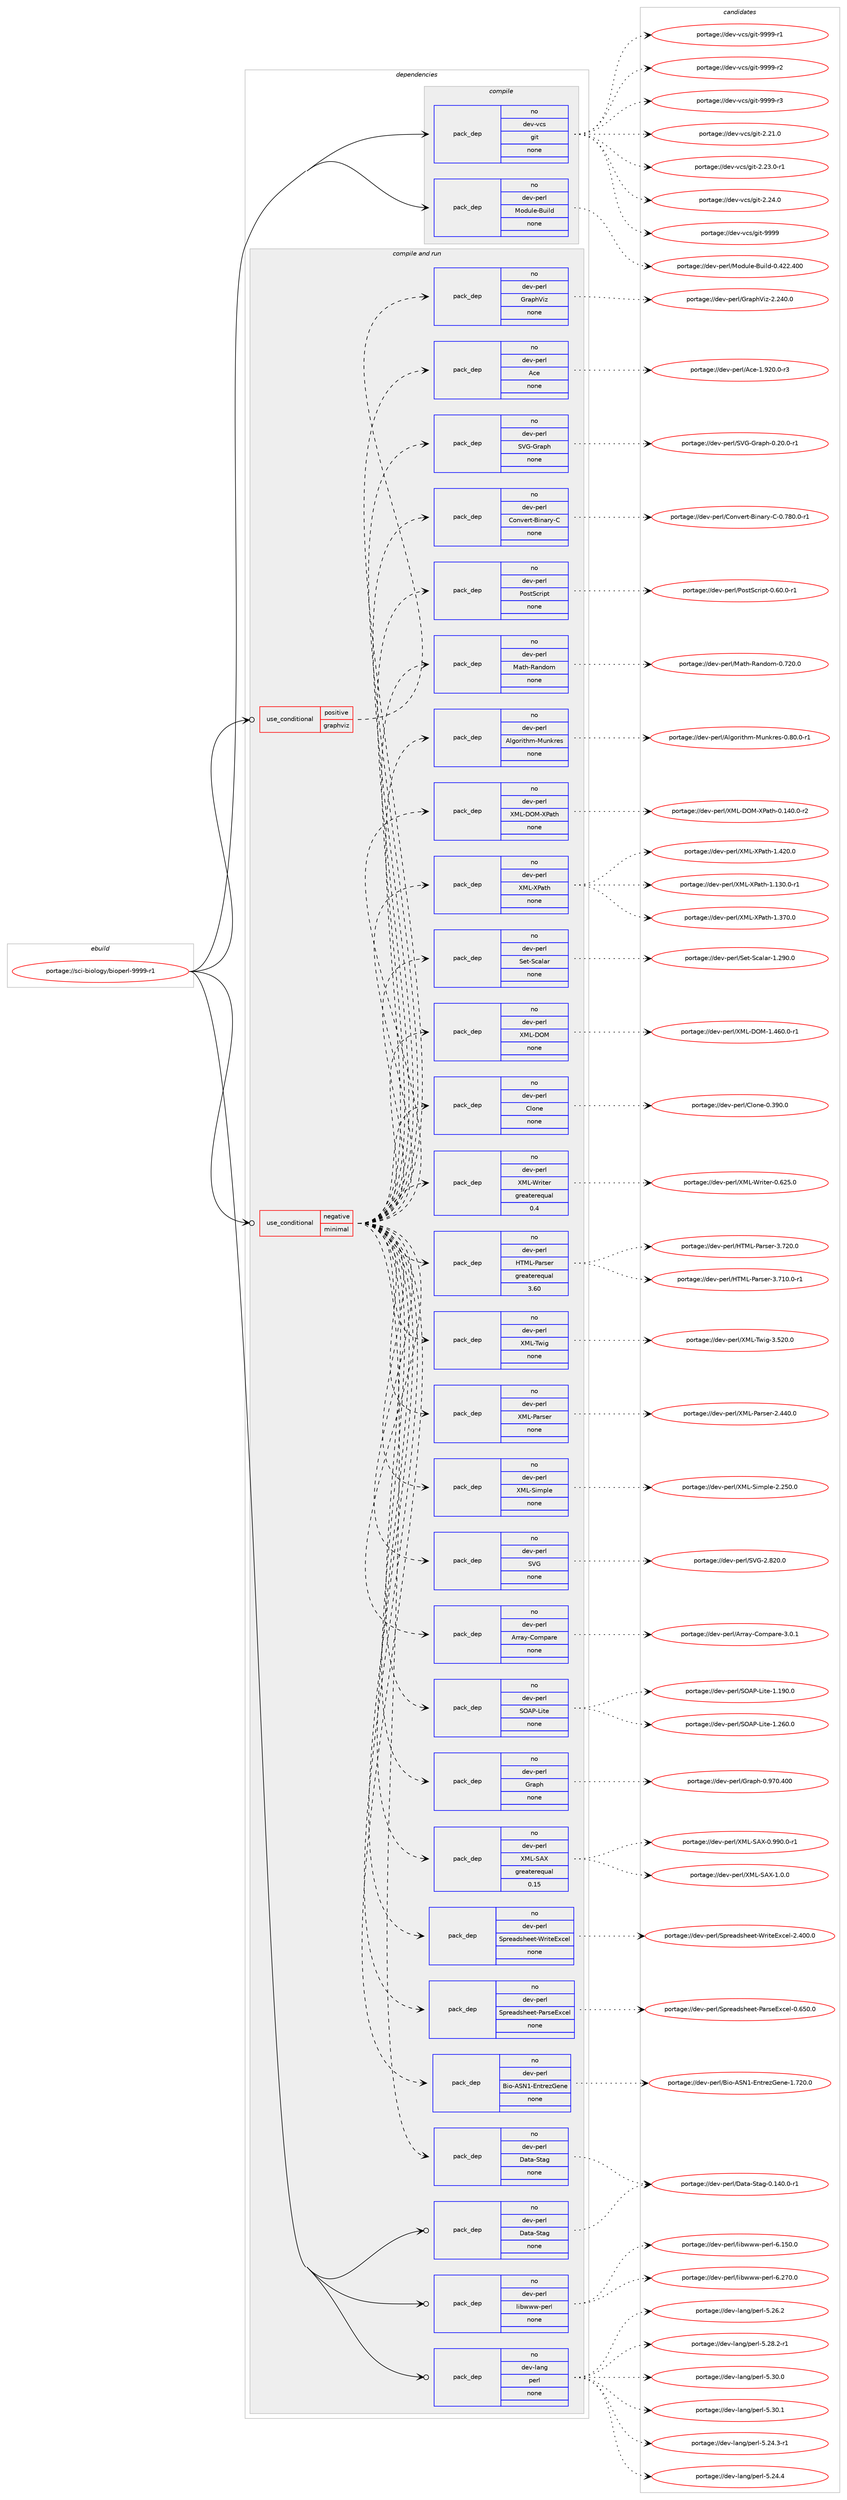 digraph prolog {

# *************
# Graph options
# *************

newrank=true;
concentrate=true;
compound=true;
graph [rankdir=LR,fontname=Helvetica,fontsize=10,ranksep=1.5];#, ranksep=2.5, nodesep=0.2];
edge  [arrowhead=vee];
node  [fontname=Helvetica,fontsize=10];

# **********
# The ebuild
# **********

subgraph cluster_leftcol {
color=gray;
rank=same;
label=<<i>ebuild</i>>;
id [label="portage://sci-biology/bioperl-9999-r1", color=red, width=4, href="../sci-biology/bioperl-9999-r1.svg"];
}

# ****************
# The dependencies
# ****************

subgraph cluster_midcol {
color=gray;
label=<<i>dependencies</i>>;
subgraph cluster_compile {
fillcolor="#eeeeee";
style=filled;
label=<<i>compile</i>>;
subgraph pack281184 {
dependency382738 [label=<<TABLE BORDER="0" CELLBORDER="1" CELLSPACING="0" CELLPADDING="4" WIDTH="220"><TR><TD ROWSPAN="6" CELLPADDING="30">pack_dep</TD></TR><TR><TD WIDTH="110">no</TD></TR><TR><TD>dev-perl</TD></TR><TR><TD>Module-Build</TD></TR><TR><TD>none</TD></TR><TR><TD></TD></TR></TABLE>>, shape=none, color=blue];
}
id:e -> dependency382738:w [weight=20,style="solid",arrowhead="vee"];
subgraph pack281185 {
dependency382739 [label=<<TABLE BORDER="0" CELLBORDER="1" CELLSPACING="0" CELLPADDING="4" WIDTH="220"><TR><TD ROWSPAN="6" CELLPADDING="30">pack_dep</TD></TR><TR><TD WIDTH="110">no</TD></TR><TR><TD>dev-vcs</TD></TR><TR><TD>git</TD></TR><TR><TD>none</TD></TR><TR><TD></TD></TR></TABLE>>, shape=none, color=blue];
}
id:e -> dependency382739:w [weight=20,style="solid",arrowhead="vee"];
}
subgraph cluster_compileandrun {
fillcolor="#eeeeee";
style=filled;
label=<<i>compile and run</i>>;
subgraph cond95107 {
dependency382740 [label=<<TABLE BORDER="0" CELLBORDER="1" CELLSPACING="0" CELLPADDING="4"><TR><TD ROWSPAN="3" CELLPADDING="10">use_conditional</TD></TR><TR><TD>negative</TD></TR><TR><TD>minimal</TD></TR></TABLE>>, shape=none, color=red];
subgraph pack281186 {
dependency382741 [label=<<TABLE BORDER="0" CELLBORDER="1" CELLSPACING="0" CELLPADDING="4" WIDTH="220"><TR><TD ROWSPAN="6" CELLPADDING="30">pack_dep</TD></TR><TR><TD WIDTH="110">no</TD></TR><TR><TD>dev-perl</TD></TR><TR><TD>Ace</TD></TR><TR><TD>none</TD></TR><TR><TD></TD></TR></TABLE>>, shape=none, color=blue];
}
dependency382740:e -> dependency382741:w [weight=20,style="dashed",arrowhead="vee"];
subgraph pack281187 {
dependency382742 [label=<<TABLE BORDER="0" CELLBORDER="1" CELLSPACING="0" CELLPADDING="4" WIDTH="220"><TR><TD ROWSPAN="6" CELLPADDING="30">pack_dep</TD></TR><TR><TD WIDTH="110">no</TD></TR><TR><TD>dev-perl</TD></TR><TR><TD>Bio-ASN1-EntrezGene</TD></TR><TR><TD>none</TD></TR><TR><TD></TD></TR></TABLE>>, shape=none, color=blue];
}
dependency382740:e -> dependency382742:w [weight=20,style="dashed",arrowhead="vee"];
subgraph pack281188 {
dependency382743 [label=<<TABLE BORDER="0" CELLBORDER="1" CELLSPACING="0" CELLPADDING="4" WIDTH="220"><TR><TD ROWSPAN="6" CELLPADDING="30">pack_dep</TD></TR><TR><TD WIDTH="110">no</TD></TR><TR><TD>dev-perl</TD></TR><TR><TD>Spreadsheet-ParseExcel</TD></TR><TR><TD>none</TD></TR><TR><TD></TD></TR></TABLE>>, shape=none, color=blue];
}
dependency382740:e -> dependency382743:w [weight=20,style="dashed",arrowhead="vee"];
subgraph pack281189 {
dependency382744 [label=<<TABLE BORDER="0" CELLBORDER="1" CELLSPACING="0" CELLPADDING="4" WIDTH="220"><TR><TD ROWSPAN="6" CELLPADDING="30">pack_dep</TD></TR><TR><TD WIDTH="110">no</TD></TR><TR><TD>dev-perl</TD></TR><TR><TD>Spreadsheet-WriteExcel</TD></TR><TR><TD>none</TD></TR><TR><TD></TD></TR></TABLE>>, shape=none, color=blue];
}
dependency382740:e -> dependency382744:w [weight=20,style="dashed",arrowhead="vee"];
subgraph pack281190 {
dependency382745 [label=<<TABLE BORDER="0" CELLBORDER="1" CELLSPACING="0" CELLPADDING="4" WIDTH="220"><TR><TD ROWSPAN="6" CELLPADDING="30">pack_dep</TD></TR><TR><TD WIDTH="110">no</TD></TR><TR><TD>dev-perl</TD></TR><TR><TD>XML-SAX</TD></TR><TR><TD>greaterequal</TD></TR><TR><TD>0.15</TD></TR></TABLE>>, shape=none, color=blue];
}
dependency382740:e -> dependency382745:w [weight=20,style="dashed",arrowhead="vee"];
subgraph pack281191 {
dependency382746 [label=<<TABLE BORDER="0" CELLBORDER="1" CELLSPACING="0" CELLPADDING="4" WIDTH="220"><TR><TD ROWSPAN="6" CELLPADDING="30">pack_dep</TD></TR><TR><TD WIDTH="110">no</TD></TR><TR><TD>dev-perl</TD></TR><TR><TD>Graph</TD></TR><TR><TD>none</TD></TR><TR><TD></TD></TR></TABLE>>, shape=none, color=blue];
}
dependency382740:e -> dependency382746:w [weight=20,style="dashed",arrowhead="vee"];
subgraph pack281192 {
dependency382747 [label=<<TABLE BORDER="0" CELLBORDER="1" CELLSPACING="0" CELLPADDING="4" WIDTH="220"><TR><TD ROWSPAN="6" CELLPADDING="30">pack_dep</TD></TR><TR><TD WIDTH="110">no</TD></TR><TR><TD>dev-perl</TD></TR><TR><TD>SOAP-Lite</TD></TR><TR><TD>none</TD></TR><TR><TD></TD></TR></TABLE>>, shape=none, color=blue];
}
dependency382740:e -> dependency382747:w [weight=20,style="dashed",arrowhead="vee"];
subgraph pack281193 {
dependency382748 [label=<<TABLE BORDER="0" CELLBORDER="1" CELLSPACING="0" CELLPADDING="4" WIDTH="220"><TR><TD ROWSPAN="6" CELLPADDING="30">pack_dep</TD></TR><TR><TD WIDTH="110">no</TD></TR><TR><TD>dev-perl</TD></TR><TR><TD>Array-Compare</TD></TR><TR><TD>none</TD></TR><TR><TD></TD></TR></TABLE>>, shape=none, color=blue];
}
dependency382740:e -> dependency382748:w [weight=20,style="dashed",arrowhead="vee"];
subgraph pack281194 {
dependency382749 [label=<<TABLE BORDER="0" CELLBORDER="1" CELLSPACING="0" CELLPADDING="4" WIDTH="220"><TR><TD ROWSPAN="6" CELLPADDING="30">pack_dep</TD></TR><TR><TD WIDTH="110">no</TD></TR><TR><TD>dev-perl</TD></TR><TR><TD>SVG</TD></TR><TR><TD>none</TD></TR><TR><TD></TD></TR></TABLE>>, shape=none, color=blue];
}
dependency382740:e -> dependency382749:w [weight=20,style="dashed",arrowhead="vee"];
subgraph pack281195 {
dependency382750 [label=<<TABLE BORDER="0" CELLBORDER="1" CELLSPACING="0" CELLPADDING="4" WIDTH="220"><TR><TD ROWSPAN="6" CELLPADDING="30">pack_dep</TD></TR><TR><TD WIDTH="110">no</TD></TR><TR><TD>dev-perl</TD></TR><TR><TD>XML-Simple</TD></TR><TR><TD>none</TD></TR><TR><TD></TD></TR></TABLE>>, shape=none, color=blue];
}
dependency382740:e -> dependency382750:w [weight=20,style="dashed",arrowhead="vee"];
subgraph pack281196 {
dependency382751 [label=<<TABLE BORDER="0" CELLBORDER="1" CELLSPACING="0" CELLPADDING="4" WIDTH="220"><TR><TD ROWSPAN="6" CELLPADDING="30">pack_dep</TD></TR><TR><TD WIDTH="110">no</TD></TR><TR><TD>dev-perl</TD></TR><TR><TD>XML-Parser</TD></TR><TR><TD>none</TD></TR><TR><TD></TD></TR></TABLE>>, shape=none, color=blue];
}
dependency382740:e -> dependency382751:w [weight=20,style="dashed",arrowhead="vee"];
subgraph pack281197 {
dependency382752 [label=<<TABLE BORDER="0" CELLBORDER="1" CELLSPACING="0" CELLPADDING="4" WIDTH="220"><TR><TD ROWSPAN="6" CELLPADDING="30">pack_dep</TD></TR><TR><TD WIDTH="110">no</TD></TR><TR><TD>dev-perl</TD></TR><TR><TD>XML-Twig</TD></TR><TR><TD>none</TD></TR><TR><TD></TD></TR></TABLE>>, shape=none, color=blue];
}
dependency382740:e -> dependency382752:w [weight=20,style="dashed",arrowhead="vee"];
subgraph pack281198 {
dependency382753 [label=<<TABLE BORDER="0" CELLBORDER="1" CELLSPACING="0" CELLPADDING="4" WIDTH="220"><TR><TD ROWSPAN="6" CELLPADDING="30">pack_dep</TD></TR><TR><TD WIDTH="110">no</TD></TR><TR><TD>dev-perl</TD></TR><TR><TD>HTML-Parser</TD></TR><TR><TD>greaterequal</TD></TR><TR><TD>3.60</TD></TR></TABLE>>, shape=none, color=blue];
}
dependency382740:e -> dependency382753:w [weight=20,style="dashed",arrowhead="vee"];
subgraph pack281199 {
dependency382754 [label=<<TABLE BORDER="0" CELLBORDER="1" CELLSPACING="0" CELLPADDING="4" WIDTH="220"><TR><TD ROWSPAN="6" CELLPADDING="30">pack_dep</TD></TR><TR><TD WIDTH="110">no</TD></TR><TR><TD>dev-perl</TD></TR><TR><TD>XML-Writer</TD></TR><TR><TD>greaterequal</TD></TR><TR><TD>0.4</TD></TR></TABLE>>, shape=none, color=blue];
}
dependency382740:e -> dependency382754:w [weight=20,style="dashed",arrowhead="vee"];
subgraph pack281200 {
dependency382755 [label=<<TABLE BORDER="0" CELLBORDER="1" CELLSPACING="0" CELLPADDING="4" WIDTH="220"><TR><TD ROWSPAN="6" CELLPADDING="30">pack_dep</TD></TR><TR><TD WIDTH="110">no</TD></TR><TR><TD>dev-perl</TD></TR><TR><TD>Clone</TD></TR><TR><TD>none</TD></TR><TR><TD></TD></TR></TABLE>>, shape=none, color=blue];
}
dependency382740:e -> dependency382755:w [weight=20,style="dashed",arrowhead="vee"];
subgraph pack281201 {
dependency382756 [label=<<TABLE BORDER="0" CELLBORDER="1" CELLSPACING="0" CELLPADDING="4" WIDTH="220"><TR><TD ROWSPAN="6" CELLPADDING="30">pack_dep</TD></TR><TR><TD WIDTH="110">no</TD></TR><TR><TD>dev-perl</TD></TR><TR><TD>XML-DOM</TD></TR><TR><TD>none</TD></TR><TR><TD></TD></TR></TABLE>>, shape=none, color=blue];
}
dependency382740:e -> dependency382756:w [weight=20,style="dashed",arrowhead="vee"];
subgraph pack281202 {
dependency382757 [label=<<TABLE BORDER="0" CELLBORDER="1" CELLSPACING="0" CELLPADDING="4" WIDTH="220"><TR><TD ROWSPAN="6" CELLPADDING="30">pack_dep</TD></TR><TR><TD WIDTH="110">no</TD></TR><TR><TD>dev-perl</TD></TR><TR><TD>Set-Scalar</TD></TR><TR><TD>none</TD></TR><TR><TD></TD></TR></TABLE>>, shape=none, color=blue];
}
dependency382740:e -> dependency382757:w [weight=20,style="dashed",arrowhead="vee"];
subgraph pack281203 {
dependency382758 [label=<<TABLE BORDER="0" CELLBORDER="1" CELLSPACING="0" CELLPADDING="4" WIDTH="220"><TR><TD ROWSPAN="6" CELLPADDING="30">pack_dep</TD></TR><TR><TD WIDTH="110">no</TD></TR><TR><TD>dev-perl</TD></TR><TR><TD>XML-XPath</TD></TR><TR><TD>none</TD></TR><TR><TD></TD></TR></TABLE>>, shape=none, color=blue];
}
dependency382740:e -> dependency382758:w [weight=20,style="dashed",arrowhead="vee"];
subgraph pack281204 {
dependency382759 [label=<<TABLE BORDER="0" CELLBORDER="1" CELLSPACING="0" CELLPADDING="4" WIDTH="220"><TR><TD ROWSPAN="6" CELLPADDING="30">pack_dep</TD></TR><TR><TD WIDTH="110">no</TD></TR><TR><TD>dev-perl</TD></TR><TR><TD>XML-DOM-XPath</TD></TR><TR><TD>none</TD></TR><TR><TD></TD></TR></TABLE>>, shape=none, color=blue];
}
dependency382740:e -> dependency382759:w [weight=20,style="dashed",arrowhead="vee"];
subgraph pack281205 {
dependency382760 [label=<<TABLE BORDER="0" CELLBORDER="1" CELLSPACING="0" CELLPADDING="4" WIDTH="220"><TR><TD ROWSPAN="6" CELLPADDING="30">pack_dep</TD></TR><TR><TD WIDTH="110">no</TD></TR><TR><TD>dev-perl</TD></TR><TR><TD>Algorithm-Munkres</TD></TR><TR><TD>none</TD></TR><TR><TD></TD></TR></TABLE>>, shape=none, color=blue];
}
dependency382740:e -> dependency382760:w [weight=20,style="dashed",arrowhead="vee"];
subgraph pack281206 {
dependency382761 [label=<<TABLE BORDER="0" CELLBORDER="1" CELLSPACING="0" CELLPADDING="4" WIDTH="220"><TR><TD ROWSPAN="6" CELLPADDING="30">pack_dep</TD></TR><TR><TD WIDTH="110">no</TD></TR><TR><TD>dev-perl</TD></TR><TR><TD>Data-Stag</TD></TR><TR><TD>none</TD></TR><TR><TD></TD></TR></TABLE>>, shape=none, color=blue];
}
dependency382740:e -> dependency382761:w [weight=20,style="dashed",arrowhead="vee"];
subgraph pack281207 {
dependency382762 [label=<<TABLE BORDER="0" CELLBORDER="1" CELLSPACING="0" CELLPADDING="4" WIDTH="220"><TR><TD ROWSPAN="6" CELLPADDING="30">pack_dep</TD></TR><TR><TD WIDTH="110">no</TD></TR><TR><TD>dev-perl</TD></TR><TR><TD>Math-Random</TD></TR><TR><TD>none</TD></TR><TR><TD></TD></TR></TABLE>>, shape=none, color=blue];
}
dependency382740:e -> dependency382762:w [weight=20,style="dashed",arrowhead="vee"];
subgraph pack281208 {
dependency382763 [label=<<TABLE BORDER="0" CELLBORDER="1" CELLSPACING="0" CELLPADDING="4" WIDTH="220"><TR><TD ROWSPAN="6" CELLPADDING="30">pack_dep</TD></TR><TR><TD WIDTH="110">no</TD></TR><TR><TD>dev-perl</TD></TR><TR><TD>PostScript</TD></TR><TR><TD>none</TD></TR><TR><TD></TD></TR></TABLE>>, shape=none, color=blue];
}
dependency382740:e -> dependency382763:w [weight=20,style="dashed",arrowhead="vee"];
subgraph pack281209 {
dependency382764 [label=<<TABLE BORDER="0" CELLBORDER="1" CELLSPACING="0" CELLPADDING="4" WIDTH="220"><TR><TD ROWSPAN="6" CELLPADDING="30">pack_dep</TD></TR><TR><TD WIDTH="110">no</TD></TR><TR><TD>dev-perl</TD></TR><TR><TD>Convert-Binary-C</TD></TR><TR><TD>none</TD></TR><TR><TD></TD></TR></TABLE>>, shape=none, color=blue];
}
dependency382740:e -> dependency382764:w [weight=20,style="dashed",arrowhead="vee"];
subgraph pack281210 {
dependency382765 [label=<<TABLE BORDER="0" CELLBORDER="1" CELLSPACING="0" CELLPADDING="4" WIDTH="220"><TR><TD ROWSPAN="6" CELLPADDING="30">pack_dep</TD></TR><TR><TD WIDTH="110">no</TD></TR><TR><TD>dev-perl</TD></TR><TR><TD>SVG-Graph</TD></TR><TR><TD>none</TD></TR><TR><TD></TD></TR></TABLE>>, shape=none, color=blue];
}
dependency382740:e -> dependency382765:w [weight=20,style="dashed",arrowhead="vee"];
}
id:e -> dependency382740:w [weight=20,style="solid",arrowhead="odotvee"];
subgraph cond95108 {
dependency382766 [label=<<TABLE BORDER="0" CELLBORDER="1" CELLSPACING="0" CELLPADDING="4"><TR><TD ROWSPAN="3" CELLPADDING="10">use_conditional</TD></TR><TR><TD>positive</TD></TR><TR><TD>graphviz</TD></TR></TABLE>>, shape=none, color=red];
subgraph pack281211 {
dependency382767 [label=<<TABLE BORDER="0" CELLBORDER="1" CELLSPACING="0" CELLPADDING="4" WIDTH="220"><TR><TD ROWSPAN="6" CELLPADDING="30">pack_dep</TD></TR><TR><TD WIDTH="110">no</TD></TR><TR><TD>dev-perl</TD></TR><TR><TD>GraphViz</TD></TR><TR><TD>none</TD></TR><TR><TD></TD></TR></TABLE>>, shape=none, color=blue];
}
dependency382766:e -> dependency382767:w [weight=20,style="dashed",arrowhead="vee"];
}
id:e -> dependency382766:w [weight=20,style="solid",arrowhead="odotvee"];
subgraph pack281212 {
dependency382768 [label=<<TABLE BORDER="0" CELLBORDER="1" CELLSPACING="0" CELLPADDING="4" WIDTH="220"><TR><TD ROWSPAN="6" CELLPADDING="30">pack_dep</TD></TR><TR><TD WIDTH="110">no</TD></TR><TR><TD>dev-lang</TD></TR><TR><TD>perl</TD></TR><TR><TD>none</TD></TR><TR><TD></TD></TR></TABLE>>, shape=none, color=blue];
}
id:e -> dependency382768:w [weight=20,style="solid",arrowhead="odotvee"];
subgraph pack281213 {
dependency382769 [label=<<TABLE BORDER="0" CELLBORDER="1" CELLSPACING="0" CELLPADDING="4" WIDTH="220"><TR><TD ROWSPAN="6" CELLPADDING="30">pack_dep</TD></TR><TR><TD WIDTH="110">no</TD></TR><TR><TD>dev-perl</TD></TR><TR><TD>Data-Stag</TD></TR><TR><TD>none</TD></TR><TR><TD></TD></TR></TABLE>>, shape=none, color=blue];
}
id:e -> dependency382769:w [weight=20,style="solid",arrowhead="odotvee"];
subgraph pack281214 {
dependency382770 [label=<<TABLE BORDER="0" CELLBORDER="1" CELLSPACING="0" CELLPADDING="4" WIDTH="220"><TR><TD ROWSPAN="6" CELLPADDING="30">pack_dep</TD></TR><TR><TD WIDTH="110">no</TD></TR><TR><TD>dev-perl</TD></TR><TR><TD>libwww-perl</TD></TR><TR><TD>none</TD></TR><TR><TD></TD></TR></TABLE>>, shape=none, color=blue];
}
id:e -> dependency382770:w [weight=20,style="solid",arrowhead="odotvee"];
}
subgraph cluster_run {
fillcolor="#eeeeee";
style=filled;
label=<<i>run</i>>;
}
}

# **************
# The candidates
# **************

subgraph cluster_choices {
rank=same;
color=gray;
label=<<i>candidates</i>>;

subgraph choice281184 {
color=black;
nodesep=1;
choiceportage100101118451121011141084777111100117108101456611710510810045484652505046524848 [label="portage://dev-perl/Module-Build-0.422.400", color=red, width=4,href="../dev-perl/Module-Build-0.422.400.svg"];
dependency382738:e -> choiceportage100101118451121011141084777111100117108101456611710510810045484652505046524848:w [style=dotted,weight="100"];
}
subgraph choice281185 {
color=black;
nodesep=1;
choiceportage10010111845118991154710310511645504650494648 [label="portage://dev-vcs/git-2.21.0", color=red, width=4,href="../dev-vcs/git-2.21.0.svg"];
choiceportage100101118451189911547103105116455046505146484511449 [label="portage://dev-vcs/git-2.23.0-r1", color=red, width=4,href="../dev-vcs/git-2.23.0-r1.svg"];
choiceportage10010111845118991154710310511645504650524648 [label="portage://dev-vcs/git-2.24.0", color=red, width=4,href="../dev-vcs/git-2.24.0.svg"];
choiceportage1001011184511899115471031051164557575757 [label="portage://dev-vcs/git-9999", color=red, width=4,href="../dev-vcs/git-9999.svg"];
choiceportage10010111845118991154710310511645575757574511449 [label="portage://dev-vcs/git-9999-r1", color=red, width=4,href="../dev-vcs/git-9999-r1.svg"];
choiceportage10010111845118991154710310511645575757574511450 [label="portage://dev-vcs/git-9999-r2", color=red, width=4,href="../dev-vcs/git-9999-r2.svg"];
choiceportage10010111845118991154710310511645575757574511451 [label="portage://dev-vcs/git-9999-r3", color=red, width=4,href="../dev-vcs/git-9999-r3.svg"];
dependency382739:e -> choiceportage10010111845118991154710310511645504650494648:w [style=dotted,weight="100"];
dependency382739:e -> choiceportage100101118451189911547103105116455046505146484511449:w [style=dotted,weight="100"];
dependency382739:e -> choiceportage10010111845118991154710310511645504650524648:w [style=dotted,weight="100"];
dependency382739:e -> choiceportage1001011184511899115471031051164557575757:w [style=dotted,weight="100"];
dependency382739:e -> choiceportage10010111845118991154710310511645575757574511449:w [style=dotted,weight="100"];
dependency382739:e -> choiceportage10010111845118991154710310511645575757574511450:w [style=dotted,weight="100"];
dependency382739:e -> choiceportage10010111845118991154710310511645575757574511451:w [style=dotted,weight="100"];
}
subgraph choice281186 {
color=black;
nodesep=1;
choiceportage1001011184511210111410847659910145494657504846484511451 [label="portage://dev-perl/Ace-1.920.0-r3", color=red, width=4,href="../dev-perl/Ace-1.920.0-r3.svg"];
dependency382741:e -> choiceportage1001011184511210111410847659910145494657504846484511451:w [style=dotted,weight="100"];
}
subgraph choice281187 {
color=black;
nodesep=1;
choiceportage10010111845112101114108476610511145658378494569110116114101122711011101014549465550484648 [label="portage://dev-perl/Bio-ASN1-EntrezGene-1.720.0", color=red, width=4,href="../dev-perl/Bio-ASN1-EntrezGene-1.720.0.svg"];
dependency382742:e -> choiceportage10010111845112101114108476610511145658378494569110116114101122711011101014549465550484648:w [style=dotted,weight="100"];
}
subgraph choice281188 {
color=black;
nodesep=1;
choiceportage1001011184511210111410847831121141019710011510410110111645809711411510169120991011084548465453484648 [label="portage://dev-perl/Spreadsheet-ParseExcel-0.650.0", color=red, width=4,href="../dev-perl/Spreadsheet-ParseExcel-0.650.0.svg"];
dependency382743:e -> choiceportage1001011184511210111410847831121141019710011510410110111645809711411510169120991011084548465453484648:w [style=dotted,weight="100"];
}
subgraph choice281189 {
color=black;
nodesep=1;
choiceportage10010111845112101114108478311211410197100115104101101116458711410511610169120991011084550465248484648 [label="portage://dev-perl/Spreadsheet-WriteExcel-2.400.0", color=red, width=4,href="../dev-perl/Spreadsheet-WriteExcel-2.400.0.svg"];
dependency382744:e -> choiceportage10010111845112101114108478311211410197100115104101101116458711410511610169120991011084550465248484648:w [style=dotted,weight="100"];
}
subgraph choice281190 {
color=black;
nodesep=1;
choiceportage10010111845112101114108478877764583658845484657574846484511449 [label="portage://dev-perl/XML-SAX-0.990.0-r1", color=red, width=4,href="../dev-perl/XML-SAX-0.990.0-r1.svg"];
choiceportage100101118451121011141084788777645836588454946484648 [label="portage://dev-perl/XML-SAX-1.0.0", color=red, width=4,href="../dev-perl/XML-SAX-1.0.0.svg"];
dependency382745:e -> choiceportage10010111845112101114108478877764583658845484657574846484511449:w [style=dotted,weight="100"];
dependency382745:e -> choiceportage100101118451121011141084788777645836588454946484648:w [style=dotted,weight="100"];
}
subgraph choice281191 {
color=black;
nodesep=1;
choiceportage1001011184511210111410847711149711210445484657554846524848 [label="portage://dev-perl/Graph-0.970.400", color=red, width=4,href="../dev-perl/Graph-0.970.400.svg"];
dependency382746:e -> choiceportage1001011184511210111410847711149711210445484657554846524848:w [style=dotted,weight="100"];
}
subgraph choice281192 {
color=black;
nodesep=1;
choiceportage10010111845112101114108478379658045761051161014549464957484648 [label="portage://dev-perl/SOAP-Lite-1.190.0", color=red, width=4,href="../dev-perl/SOAP-Lite-1.190.0.svg"];
choiceportage10010111845112101114108478379658045761051161014549465054484648 [label="portage://dev-perl/SOAP-Lite-1.260.0", color=red, width=4,href="../dev-perl/SOAP-Lite-1.260.0.svg"];
dependency382747:e -> choiceportage10010111845112101114108478379658045761051161014549464957484648:w [style=dotted,weight="100"];
dependency382747:e -> choiceportage10010111845112101114108478379658045761051161014549465054484648:w [style=dotted,weight="100"];
}
subgraph choice281193 {
color=black;
nodesep=1;
choiceportage10010111845112101114108476511411497121456711110911297114101455146484649 [label="portage://dev-perl/Array-Compare-3.0.1", color=red, width=4,href="../dev-perl/Array-Compare-3.0.1.svg"];
dependency382748:e -> choiceportage10010111845112101114108476511411497121456711110911297114101455146484649:w [style=dotted,weight="100"];
}
subgraph choice281194 {
color=black;
nodesep=1;
choiceportage10010111845112101114108478386714550465650484648 [label="portage://dev-perl/SVG-2.820.0", color=red, width=4,href="../dev-perl/SVG-2.820.0.svg"];
dependency382749:e -> choiceportage10010111845112101114108478386714550465650484648:w [style=dotted,weight="100"];
}
subgraph choice281195 {
color=black;
nodesep=1;
choiceportage100101118451121011141084788777645831051091121081014550465053484648 [label="portage://dev-perl/XML-Simple-2.250.0", color=red, width=4,href="../dev-perl/XML-Simple-2.250.0.svg"];
dependency382750:e -> choiceportage100101118451121011141084788777645831051091121081014550465053484648:w [style=dotted,weight="100"];
}
subgraph choice281196 {
color=black;
nodesep=1;
choiceportage10010111845112101114108478877764580971141151011144550465252484648 [label="portage://dev-perl/XML-Parser-2.440.0", color=red, width=4,href="../dev-perl/XML-Parser-2.440.0.svg"];
dependency382751:e -> choiceportage10010111845112101114108478877764580971141151011144550465252484648:w [style=dotted,weight="100"];
}
subgraph choice281197 {
color=black;
nodesep=1;
choiceportage100101118451121011141084788777645841191051034551465350484648 [label="portage://dev-perl/XML-Twig-3.520.0", color=red, width=4,href="../dev-perl/XML-Twig-3.520.0.svg"];
dependency382752:e -> choiceportage100101118451121011141084788777645841191051034551465350484648:w [style=dotted,weight="100"];
}
subgraph choice281198 {
color=black;
nodesep=1;
choiceportage10010111845112101114108477284777645809711411510111445514655494846484511449 [label="portage://dev-perl/HTML-Parser-3.710.0-r1", color=red, width=4,href="../dev-perl/HTML-Parser-3.710.0-r1.svg"];
choiceportage1001011184511210111410847728477764580971141151011144551465550484648 [label="portage://dev-perl/HTML-Parser-3.720.0", color=red, width=4,href="../dev-perl/HTML-Parser-3.720.0.svg"];
dependency382753:e -> choiceportage10010111845112101114108477284777645809711411510111445514655494846484511449:w [style=dotted,weight="100"];
dependency382753:e -> choiceportage1001011184511210111410847728477764580971141151011144551465550484648:w [style=dotted,weight="100"];
}
subgraph choice281199 {
color=black;
nodesep=1;
choiceportage100101118451121011141084788777645871141051161011144548465450534648 [label="portage://dev-perl/XML-Writer-0.625.0", color=red, width=4,href="../dev-perl/XML-Writer-0.625.0.svg"];
dependency382754:e -> choiceportage100101118451121011141084788777645871141051161011144548465450534648:w [style=dotted,weight="100"];
}
subgraph choice281200 {
color=black;
nodesep=1;
choiceportage1001011184511210111410847671081111101014548465157484648 [label="portage://dev-perl/Clone-0.390.0", color=red, width=4,href="../dev-perl/Clone-0.390.0.svg"];
dependency382755:e -> choiceportage1001011184511210111410847671081111101014548465157484648:w [style=dotted,weight="100"];
}
subgraph choice281201 {
color=black;
nodesep=1;
choiceportage10010111845112101114108478877764568797745494652544846484511449 [label="portage://dev-perl/XML-DOM-1.460.0-r1", color=red, width=4,href="../dev-perl/XML-DOM-1.460.0-r1.svg"];
dependency382756:e -> choiceportage10010111845112101114108478877764568797745494652544846484511449:w [style=dotted,weight="100"];
}
subgraph choice281202 {
color=black;
nodesep=1;
choiceportage10010111845112101114108478310111645839997108971144549465057484648 [label="portage://dev-perl/Set-Scalar-1.290.0", color=red, width=4,href="../dev-perl/Set-Scalar-1.290.0.svg"];
dependency382757:e -> choiceportage10010111845112101114108478310111645839997108971144549465057484648:w [style=dotted,weight="100"];
}
subgraph choice281203 {
color=black;
nodesep=1;
choiceportage10010111845112101114108478877764588809711610445494649514846484511449 [label="portage://dev-perl/XML-XPath-1.130.0-r1", color=red, width=4,href="../dev-perl/XML-XPath-1.130.0-r1.svg"];
choiceportage1001011184511210111410847887776458880971161044549465155484648 [label="portage://dev-perl/XML-XPath-1.370.0", color=red, width=4,href="../dev-perl/XML-XPath-1.370.0.svg"];
choiceportage1001011184511210111410847887776458880971161044549465250484648 [label="portage://dev-perl/XML-XPath-1.420.0", color=red, width=4,href="../dev-perl/XML-XPath-1.420.0.svg"];
dependency382758:e -> choiceportage10010111845112101114108478877764588809711610445494649514846484511449:w [style=dotted,weight="100"];
dependency382758:e -> choiceportage1001011184511210111410847887776458880971161044549465155484648:w [style=dotted,weight="100"];
dependency382758:e -> choiceportage1001011184511210111410847887776458880971161044549465250484648:w [style=dotted,weight="100"];
}
subgraph choice281204 {
color=black;
nodesep=1;
choiceportage1001011184511210111410847887776456879774588809711610445484649524846484511450 [label="portage://dev-perl/XML-DOM-XPath-0.140.0-r2", color=red, width=4,href="../dev-perl/XML-DOM-XPath-0.140.0-r2.svg"];
dependency382759:e -> choiceportage1001011184511210111410847887776456879774588809711610445484649524846484511450:w [style=dotted,weight="100"];
}
subgraph choice281205 {
color=black;
nodesep=1;
choiceportage1001011184511210111410847651081031111141051161041094577117110107114101115454846564846484511449 [label="portage://dev-perl/Algorithm-Munkres-0.80.0-r1", color=red, width=4,href="../dev-perl/Algorithm-Munkres-0.80.0-r1.svg"];
dependency382760:e -> choiceportage1001011184511210111410847651081031111141051161041094577117110107114101115454846564846484511449:w [style=dotted,weight="100"];
}
subgraph choice281206 {
color=black;
nodesep=1;
choiceportage100101118451121011141084768971169745831169710345484649524846484511449 [label="portage://dev-perl/Data-Stag-0.140.0-r1", color=red, width=4,href="../dev-perl/Data-Stag-0.140.0-r1.svg"];
dependency382761:e -> choiceportage100101118451121011141084768971169745831169710345484649524846484511449:w [style=dotted,weight="100"];
}
subgraph choice281207 {
color=black;
nodesep=1;
choiceportage100101118451121011141084777971161044582971101001111094548465550484648 [label="portage://dev-perl/Math-Random-0.720.0", color=red, width=4,href="../dev-perl/Math-Random-0.720.0.svg"];
dependency382762:e -> choiceportage100101118451121011141084777971161044582971101001111094548465550484648:w [style=dotted,weight="100"];
}
subgraph choice281208 {
color=black;
nodesep=1;
choiceportage1001011184511210111410847801111151168399114105112116454846544846484511449 [label="portage://dev-perl/PostScript-0.60.0-r1", color=red, width=4,href="../dev-perl/PostScript-0.60.0-r1.svg"];
dependency382763:e -> choiceportage1001011184511210111410847801111151168399114105112116454846544846484511449:w [style=dotted,weight="100"];
}
subgraph choice281209 {
color=black;
nodesep=1;
choiceportage100101118451121011141084767111110118101114116456610511097114121456745484655564846484511449 [label="portage://dev-perl/Convert-Binary-C-0.780.0-r1", color=red, width=4,href="../dev-perl/Convert-Binary-C-0.780.0-r1.svg"];
dependency382764:e -> choiceportage100101118451121011141084767111110118101114116456610511097114121456745484655564846484511449:w [style=dotted,weight="100"];
}
subgraph choice281210 {
color=black;
nodesep=1;
choiceportage1001011184511210111410847838671457111497112104454846504846484511449 [label="portage://dev-perl/SVG-Graph-0.20.0-r1", color=red, width=4,href="../dev-perl/SVG-Graph-0.20.0-r1.svg"];
dependency382765:e -> choiceportage1001011184511210111410847838671457111497112104454846504846484511449:w [style=dotted,weight="100"];
}
subgraph choice281211 {
color=black;
nodesep=1;
choiceportage10010111845112101114108477111497112104861051224550465052484648 [label="portage://dev-perl/GraphViz-2.240.0", color=red, width=4,href="../dev-perl/GraphViz-2.240.0.svg"];
dependency382767:e -> choiceportage10010111845112101114108477111497112104861051224550465052484648:w [style=dotted,weight="100"];
}
subgraph choice281212 {
color=black;
nodesep=1;
choiceportage100101118451089711010347112101114108455346505246514511449 [label="portage://dev-lang/perl-5.24.3-r1", color=red, width=4,href="../dev-lang/perl-5.24.3-r1.svg"];
choiceportage10010111845108971101034711210111410845534650524652 [label="portage://dev-lang/perl-5.24.4", color=red, width=4,href="../dev-lang/perl-5.24.4.svg"];
choiceportage10010111845108971101034711210111410845534650544650 [label="portage://dev-lang/perl-5.26.2", color=red, width=4,href="../dev-lang/perl-5.26.2.svg"];
choiceportage100101118451089711010347112101114108455346505646504511449 [label="portage://dev-lang/perl-5.28.2-r1", color=red, width=4,href="../dev-lang/perl-5.28.2-r1.svg"];
choiceportage10010111845108971101034711210111410845534651484648 [label="portage://dev-lang/perl-5.30.0", color=red, width=4,href="../dev-lang/perl-5.30.0.svg"];
choiceportage10010111845108971101034711210111410845534651484649 [label="portage://dev-lang/perl-5.30.1", color=red, width=4,href="../dev-lang/perl-5.30.1.svg"];
dependency382768:e -> choiceportage100101118451089711010347112101114108455346505246514511449:w [style=dotted,weight="100"];
dependency382768:e -> choiceportage10010111845108971101034711210111410845534650524652:w [style=dotted,weight="100"];
dependency382768:e -> choiceportage10010111845108971101034711210111410845534650544650:w [style=dotted,weight="100"];
dependency382768:e -> choiceportage100101118451089711010347112101114108455346505646504511449:w [style=dotted,weight="100"];
dependency382768:e -> choiceportage10010111845108971101034711210111410845534651484648:w [style=dotted,weight="100"];
dependency382768:e -> choiceportage10010111845108971101034711210111410845534651484649:w [style=dotted,weight="100"];
}
subgraph choice281213 {
color=black;
nodesep=1;
choiceportage100101118451121011141084768971169745831169710345484649524846484511449 [label="portage://dev-perl/Data-Stag-0.140.0-r1", color=red, width=4,href="../dev-perl/Data-Stag-0.140.0-r1.svg"];
dependency382769:e -> choiceportage100101118451121011141084768971169745831169710345484649524846484511449:w [style=dotted,weight="100"];
}
subgraph choice281214 {
color=black;
nodesep=1;
choiceportage100101118451121011141084710810598119119119451121011141084554464953484648 [label="portage://dev-perl/libwww-perl-6.150.0", color=red, width=4,href="../dev-perl/libwww-perl-6.150.0.svg"];
choiceportage100101118451121011141084710810598119119119451121011141084554465055484648 [label="portage://dev-perl/libwww-perl-6.270.0", color=red, width=4,href="../dev-perl/libwww-perl-6.270.0.svg"];
dependency382770:e -> choiceportage100101118451121011141084710810598119119119451121011141084554464953484648:w [style=dotted,weight="100"];
dependency382770:e -> choiceportage100101118451121011141084710810598119119119451121011141084554465055484648:w [style=dotted,weight="100"];
}
}

}
